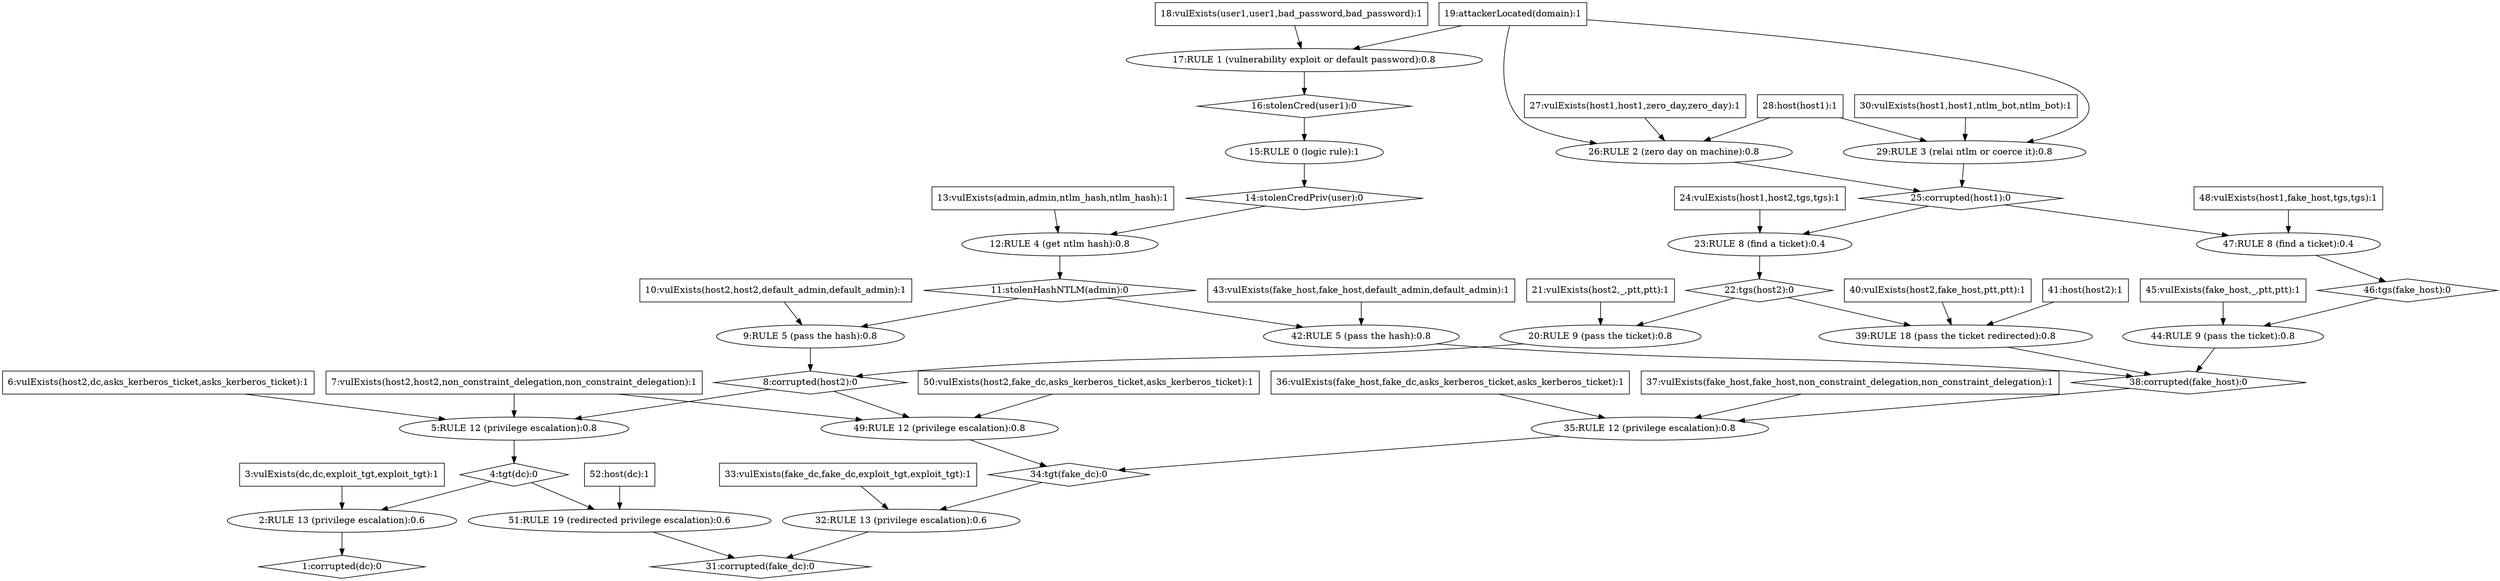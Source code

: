 digraph G {
	1 [label="1:corrupted(dc):0",shape=diamond];
	2 [label="2:RULE 13 (privilege escalation):0.6",shape=ellipse];
	3 [label="3:vulExists(dc,dc,exploit_tgt,exploit_tgt):1",shape=box];
	4 [label="4:tgt(dc):0",shape=diamond];
	5 [label="5:RULE 12 (privilege escalation):0.8",shape=ellipse];
	6 [label="6:vulExists(host2,dc,asks_kerberos_ticket,asks_kerberos_ticket):1",shape=box];
	7 [label="7:vulExists(host2,host2,non_constraint_delegation,non_constraint_delegation):1",shape=box];
	8 [label="8:corrupted(host2):0",shape=diamond];
	9 [label="9:RULE 5 (pass the hash):0.8",shape=ellipse];
	10 [label="10:vulExists(host2,host2,default_admin,default_admin):1",shape=box];
	11 [label="11:stolenHashNTLM(admin):0",shape=diamond];
	12 [label="12:RULE 4 (get ntlm hash):0.8",shape=ellipse];
	13 [label="13:vulExists(admin,admin,ntlm_hash,ntlm_hash):1",shape=box];
	14 [label="14:stolenCredPriv(user):0",shape=diamond];
	15 [label="15:RULE 0 (logic rule):1",shape=ellipse];
	16 [label="16:stolenCred(user1):0",shape=diamond];
	17 [label="17:RULE 1 (vulnerability exploit or default password):0.8",shape=ellipse];
	18 [label="18:vulExists(user1,user1,bad_password,bad_password):1",shape=box];
	19 [label="19:attackerLocated(domain):1",shape=box];
	20 [label="20:RULE 9 (pass the ticket):0.8",shape=ellipse];
	21 [label="21:vulExists(host2,_,ptt,ptt):1",shape=box];
	22 [label="22:tgs(host2):0",shape=diamond];
	23 [label="23:RULE 8 (find a ticket):0.4",shape=ellipse];
	24 [label="24:vulExists(host1,host2,tgs,tgs):1",shape=box];
	25 [label="25:corrupted(host1):0",shape=diamond];
	26 [label="26:RULE 2 (zero day on machine):0.8",shape=ellipse];
	27 [label="27:vulExists(host1,host1,zero_day,zero_day):1",shape=box];
	28 [label="28:host(host1):1",shape=box];
	29 [label="29:RULE 3 (relai ntlm or coerce it):0.8",shape=ellipse];
	30 [label="30:vulExists(host1,host1,ntlm_bot,ntlm_bot):1",shape=box];
	31 [label="31:corrupted(fake_dc):0",shape=diamond];
	32 [label="32:RULE 13 (privilege escalation):0.6",shape=ellipse];
	33 [label="33:vulExists(fake_dc,fake_dc,exploit_tgt,exploit_tgt):1",shape=box];
	34 [label="34:tgt(fake_dc):0",shape=diamond];
	35 [label="35:RULE 12 (privilege escalation):0.8",shape=ellipse];
	36 [label="36:vulExists(fake_host,fake_dc,asks_kerberos_ticket,asks_kerberos_ticket):1",shape=box];
	37 [label="37:vulExists(fake_host,fake_host,non_constraint_delegation,non_constraint_delegation):1",shape=box];
	38 [label="38:corrupted(fake_host):0",shape=diamond];
	39 [label="39:RULE 18 (pass the ticket redirected):0.8",shape=ellipse];
	40 [label="40:vulExists(host2,fake_host,ptt,ptt):1",shape=box];
	41 [label="41:host(host2):1",shape=box];
	42 [label="42:RULE 5 (pass the hash):0.8",shape=ellipse];
	43 [label="43:vulExists(fake_host,fake_host,default_admin,default_admin):1",shape=box];
	44 [label="44:RULE 9 (pass the ticket):0.8",shape=ellipse];
	45 [label="45:vulExists(fake_host,_,ptt,ptt):1",shape=box];
	46 [label="46:tgs(fake_host):0",shape=diamond];
	47 [label="47:RULE 8 (find a ticket):0.4",shape=ellipse];
	48 [label="48:vulExists(host1,fake_host,tgs,tgs):1",shape=box];
	49 [label="49:RULE 12 (privilege escalation):0.8",shape=ellipse];
	50 [label="50:vulExists(host2,fake_dc,asks_kerberos_ticket,asks_kerberos_ticket):1",shape=box];
	51 [label="51:RULE 19 (redirected privilege escalation):0.6",shape=ellipse];
	52 [label="52:host(dc):1",shape=box];
	3 -> 	2;
	6 -> 	5;
	7 -> 	5;
	10 -> 	9;
	13 -> 	12;
	18 -> 	17;
	19 -> 	17;
	17 -> 	16;
	16 -> 	15;
	15 -> 	14;
	14 -> 	12;
	12 -> 	11;
	11 -> 	9;
	9 -> 	8;
	21 -> 	20;
	24 -> 	23;
	27 -> 	26;
	28 -> 	26;
	19 -> 	26;
	26 -> 	25;
	30 -> 	29;
	28 -> 	29;
	19 -> 	29;
	29 -> 	25;
	25 -> 	23;
	23 -> 	22;
	22 -> 	20;
	20 -> 	8;
	8 -> 	5;
	5 -> 	4;
	4 -> 	2;
	2 -> 	1;
	33 -> 	32;
	36 -> 	35;
	37 -> 	35;
	40 -> 	39;
	41 -> 	39;
	22 -> 	39;
	39 -> 	38;
	43 -> 	42;
	11 -> 	42;
	42 -> 	38;
	45 -> 	44;
	48 -> 	47;
	25 -> 	47;
	47 -> 	46;
	46 -> 	44;
	44 -> 	38;
	38 -> 	35;
	35 -> 	34;
	50 -> 	49;
	7 -> 	49;
	8 -> 	49;
	49 -> 	34;
	34 -> 	32;
	32 -> 	31;
	52 -> 	51;
	4 -> 	51;
	51 -> 	31;
}
